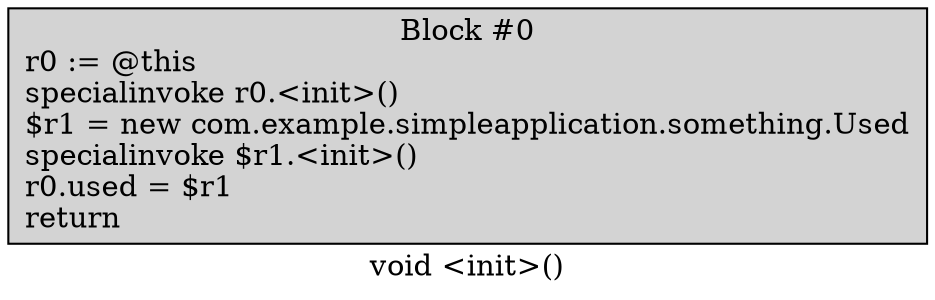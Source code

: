 digraph "void <init>()" {
    label = "void <init>()";
    node [shape = box];
    "0" [style = filled,fillcolor = lightgray,label = "Block #0\nr0 := @this\lspecialinvoke r0.<init>()\l$r1 = new com.example.simpleapplication.something.Used\lspecialinvoke $r1.<init>()\lr0.used = $r1\lreturn\l",];
}
